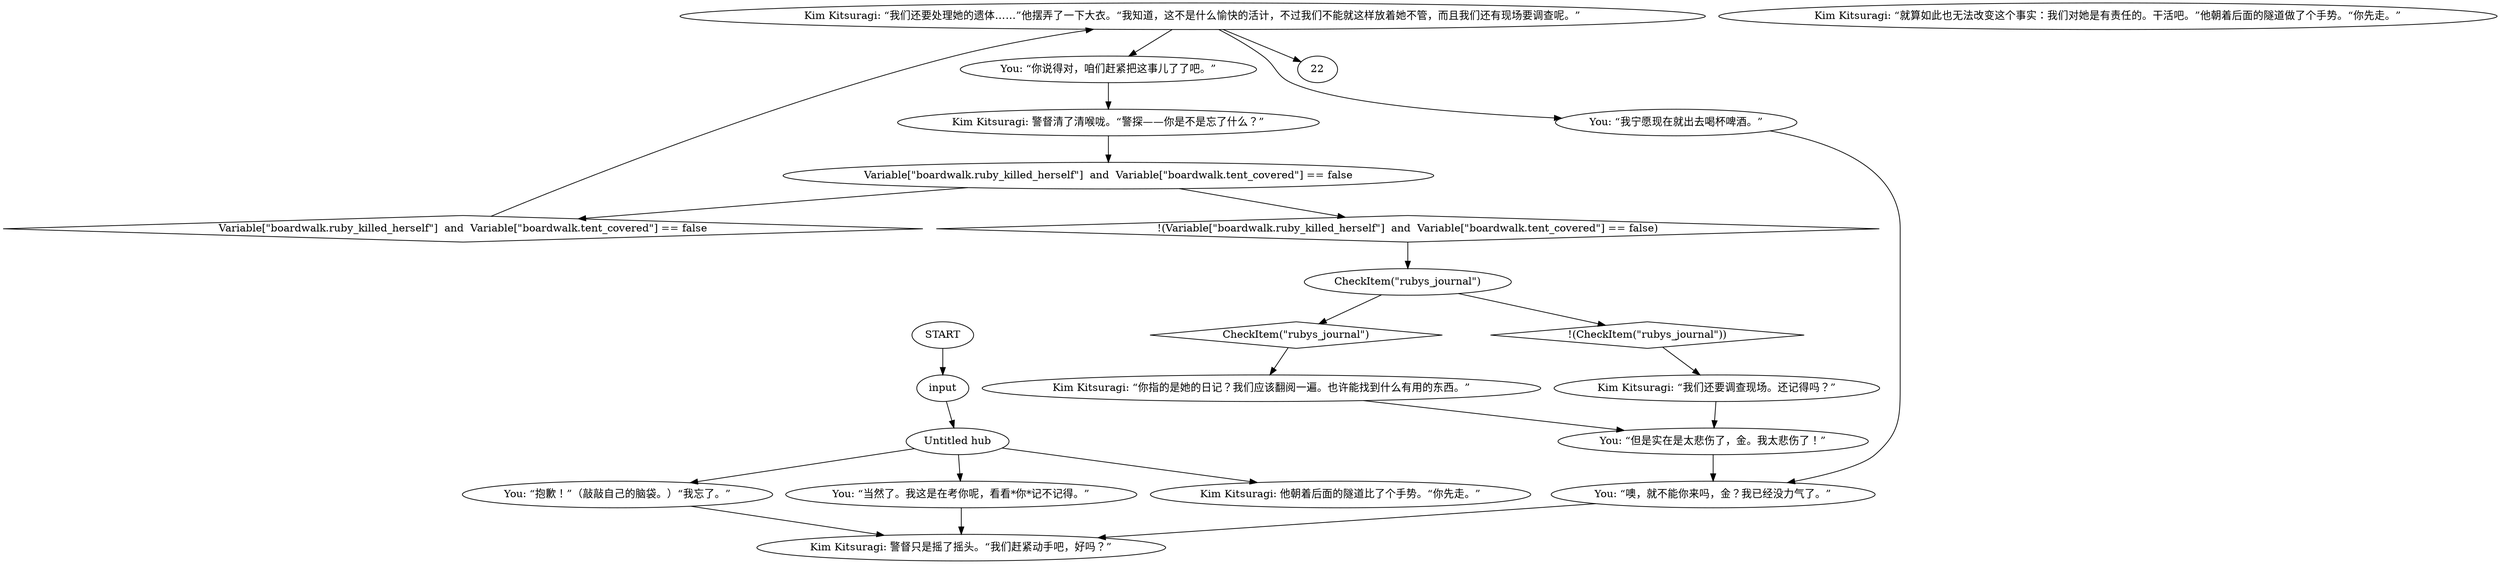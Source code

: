 # LAIR / Door to Outside
# This prevents the player from leaving the main lair -- only fires if they have dealt with Ruby but not read her journal.
# ==================================================
digraph G {
	  0 [label="START"];
	  1 [label="input"];
	  2 [label="Variable[\"boardwalk.ruby_killed_herself\"]  and  Variable[\"boardwalk.tent_covered\"] == false"];
	  3 [label="Variable[\"boardwalk.ruby_killed_herself\"]  and  Variable[\"boardwalk.tent_covered\"] == false", shape=diamond];
	  4 [label="!(Variable[\"boardwalk.ruby_killed_herself\"]  and  Variable[\"boardwalk.tent_covered\"] == false)", shape=diamond];
	  5 [label="Kim Kitsuragi: 警督只是摇了摇头。“我们赶紧动手吧，好吗？”"];
	  6 [label="You: “你说得对，咱们赶紧把这事儿了了吧。”"];
	  7 [label="You: “抱歉！”（敲敲自己的脑袋。）“我忘了。”"];
	  8 [label="You: “我宁愿现在就出去喝杯啤酒。”"];
	  9 [label="CheckItem(\"rubys_journal\")"];
	  10 [label="CheckItem(\"rubys_journal\")", shape=diamond];
	  11 [label="!(CheckItem(\"rubys_journal\"))", shape=diamond];
	  12 [label="Kim Kitsuragi: “我们还要处理她的遗体……”他摆弄了一下大衣。“我知道，这不是什么愉快的活计，不过我们不能就这样放着她不管，而且我们还有现场要调查呢。”"];
	  13 [label="Kim Kitsuragi: “我们还要调查现场。还记得吗？”"];
	  14 [label="You: “当然了。我这是在考你呢，看看*你*记不记得。”"];
	  15 [label="Kim Kitsuragi: “你指的是她的日记？我们应该翻阅一遍。也许能找到什么有用的东西。”"];
	  16 [label="Kim Kitsuragi: “就算如此也无法改变这个事实：我们对她是有责任的。干活吧。”他朝着后面的隧道做了个手势。“你先走。”"];
	  17 [label="You: “噢，就不能你来吗，金？我已经没力气了。”"];
	  18 [label="Kim Kitsuragi: 他朝着后面的隧道比了个手势。“你先走。”"];
	  19 [label="Kim Kitsuragi: 警督清了清喉咙。“警探——你是不是忘了什么？”"];
	  20 [label="Untitled hub"];
	  21 [label="You: “但是实在是太悲伤了，金。我太悲伤了！”"];
	  0 -> 1
	  1 -> 20
	  2 -> 3
	  2 -> 4
	  3 -> 12
	  4 -> 9
	  6 -> 19
	  7 -> 5
	  8 -> 17
	  9 -> 10
	  9 -> 11
	  10 -> 15
	  11 -> 13
	  12 -> 8
	  12 -> 22
	  12 -> 6
	  13 -> 21
	  14 -> 5
	  15 -> 21
	  17 -> 5
	  19 -> 2
	  20 -> 18
	  20 -> 14
	  20 -> 7
	  21 -> 17
}

